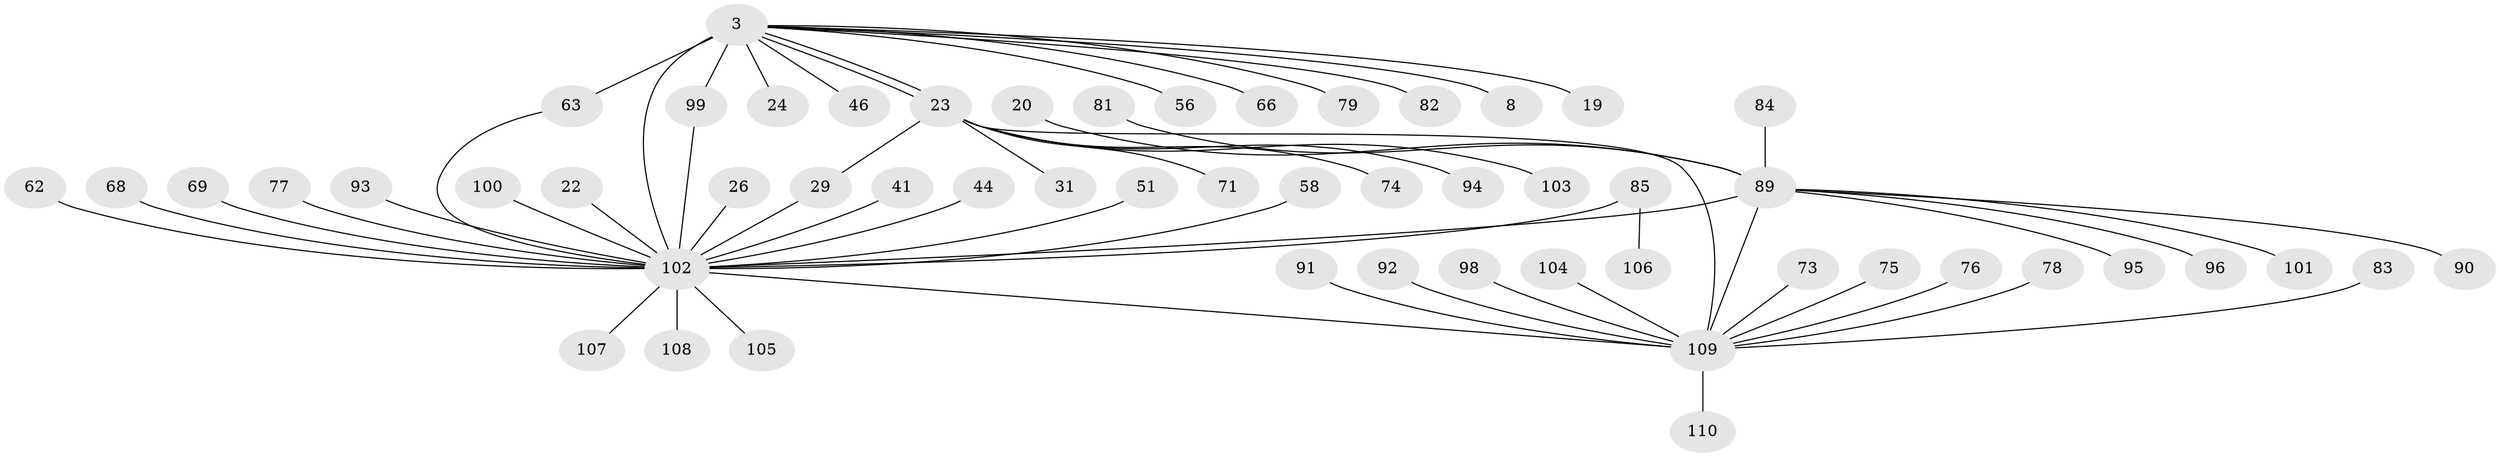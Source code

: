 // original degree distribution, {22: 0.00909090909090909, 16: 0.00909090909090909, 11: 0.00909090909090909, 14: 0.00909090909090909, 8: 0.01818181818181818, 2: 0.20909090909090908, 3: 0.10909090909090909, 1: 0.5272727272727272, 4: 0.045454545454545456, 12: 0.00909090909090909, 6: 0.00909090909090909, 10: 0.00909090909090909, 5: 0.01818181818181818, 7: 0.00909090909090909}
// Generated by graph-tools (version 1.1) at 2025/48/03/09/25 04:48:04]
// undirected, 55 vertices, 60 edges
graph export_dot {
graph [start="1"]
  node [color=gray90,style=filled];
  3 [super="+2"];
  8;
  19;
  20;
  22;
  23 [super="+5"];
  24;
  26 [super="+21"];
  29;
  31;
  41;
  44 [super="+25"];
  46;
  51;
  56;
  58;
  62 [super="+17+54"];
  63;
  66 [super="+37"];
  68;
  69;
  71;
  73;
  74 [super="+72"];
  75;
  76;
  77;
  78;
  79 [super="+43"];
  81 [super="+39"];
  82;
  83 [super="+70"];
  84;
  85 [super="+28+40"];
  89 [super="+13+15+88"];
  90;
  91;
  92;
  93;
  94;
  95;
  96 [super="+42"];
  98;
  99 [super="+80"];
  100;
  101 [super="+64"];
  102 [super="+53+45+65"];
  103 [super="+38"];
  104;
  105;
  106;
  107 [super="+86+97"];
  108;
  109 [super="+52+33+87+67+50+59"];
  110;
  3 -- 23 [weight=3];
  3 -- 23;
  3 -- 46;
  3 -- 63 [weight=2];
  3 -- 82;
  3 -- 8;
  3 -- 19;
  3 -- 24;
  3 -- 56;
  3 -- 66;
  3 -- 79;
  3 -- 102 [weight=8];
  3 -- 99 [weight=2];
  20 -- 89;
  22 -- 102;
  23 -- 31;
  23 -- 71;
  23 -- 29;
  23 -- 94;
  23 -- 109 [weight=3];
  23 -- 103;
  23 -- 74;
  26 -- 102;
  29 -- 102;
  41 -- 102;
  44 -- 102;
  51 -- 102;
  58 -- 102;
  62 -- 102;
  63 -- 102;
  68 -- 102;
  69 -- 102;
  73 -- 109;
  75 -- 109;
  76 -- 109;
  77 -- 102;
  78 -- 109;
  81 -- 89;
  83 -- 109;
  84 -- 89;
  85 -- 106;
  85 -- 102 [weight=2];
  89 -- 90;
  89 -- 95;
  89 -- 109 [weight=3];
  89 -- 96;
  89 -- 101;
  89 -- 102 [weight=6];
  91 -- 109;
  92 -- 109;
  93 -- 102 [weight=2];
  98 -- 109;
  99 -- 102;
  100 -- 102;
  102 -- 105;
  102 -- 107;
  102 -- 108;
  102 -- 109 [weight=3];
  104 -- 109;
  109 -- 110;
}
